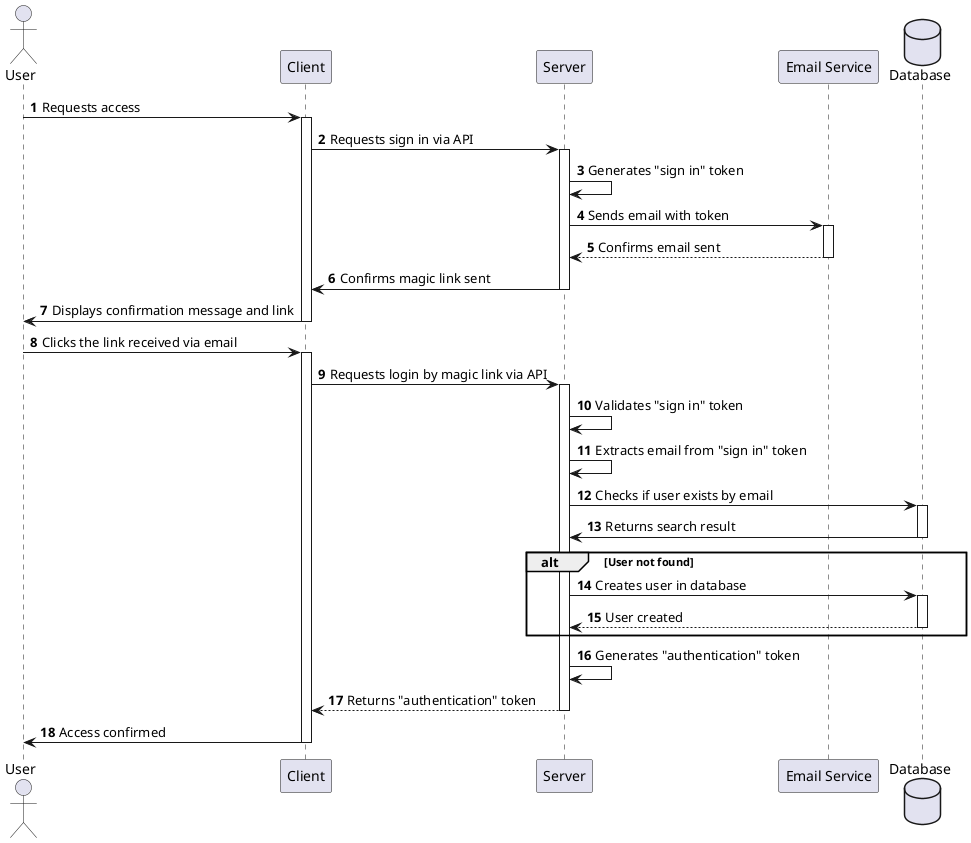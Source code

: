 @startuml
actor User
participant "Client" as Client
participant "Server" as Server
participant "Email Service" as EmailService
database "Database" as Database

autonumber

User -> Client: Requests access
activate Client
Client -> Server: Requests sign in via API
activate Server
Server -> Server: Generates "sign in" token
Server -> EmailService: Sends email with token
activate EmailService
EmailService --> Server: Confirms email sent
deactivate EmailService
Server -> Client: Confirms magic link sent
deactivate Server
Client -> User: Displays confirmation message and link
deactivate Client

User -> Client: Clicks the link received via email
activate Client
Client -> Server: Requests login by magic link via API
activate Server
Server -> Server: Validates "sign in" token
Server -> Server: Extracts email from "sign in" token
Server -> Database: Checks if user exists by email
activate Database
Database -> Server: Returns search result
deactivate Database
alt User not found
Server -> Database: Creates user in database
activate Database
Database --> Server: User created
deactivate Database
end
Server -> Server: Generates "authentication" token
Server --> Client: Returns "authentication" token
deactivate Server
Client -> User: Access confirmed
deactivate Client

@enduml